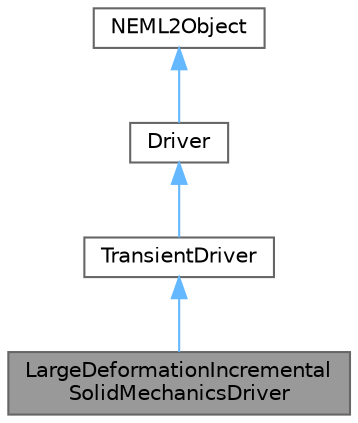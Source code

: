 digraph "LargeDeformationIncrementalSolidMechanicsDriver"
{
 // LATEX_PDF_SIZE
  bgcolor="transparent";
  edge [fontname=Helvetica,fontsize=10,labelfontname=Helvetica,labelfontsize=10];
  node [fontname=Helvetica,fontsize=10,shape=box,height=0.2,width=0.4];
  Node1 [id="Node000001",label="LargeDeformationIncremental\lSolidMechanicsDriver",height=0.2,width=0.4,color="gray40", fillcolor="grey60", style="filled", fontcolor="black",tooltip="The transient driver specialized for solid mechanics problems."];
  Node2 -> Node1 [id="edge1_Node000001_Node000002",dir="back",color="steelblue1",style="solid",tooltip=" "];
  Node2 [id="Node000002",label="TransientDriver",height=0.2,width=0.4,color="gray40", fillcolor="white", style="filled",URL="$classneml2_1_1TransientDriver.html",tooltip="The driver for a transient initial-value problem."];
  Node3 -> Node2 [id="edge2_Node000002_Node000003",dir="back",color="steelblue1",style="solid",tooltip=" "];
  Node3 [id="Node000003",label="Driver",height=0.2,width=0.4,color="gray40", fillcolor="white", style="filled",URL="$classneml2_1_1Driver.html",tooltip="The Driver drives the execution of a NEML2 Model."];
  Node4 -> Node3 [id="edge3_Node000003_Node000004",dir="back",color="steelblue1",style="solid",tooltip=" "];
  Node4 [id="Node000004",label="NEML2Object",height=0.2,width=0.4,color="gray40", fillcolor="white", style="filled",URL="$classneml2_1_1NEML2Object.html",tooltip="The base class of all \"manufacturable\" objects in the NEML2 library."];
}
